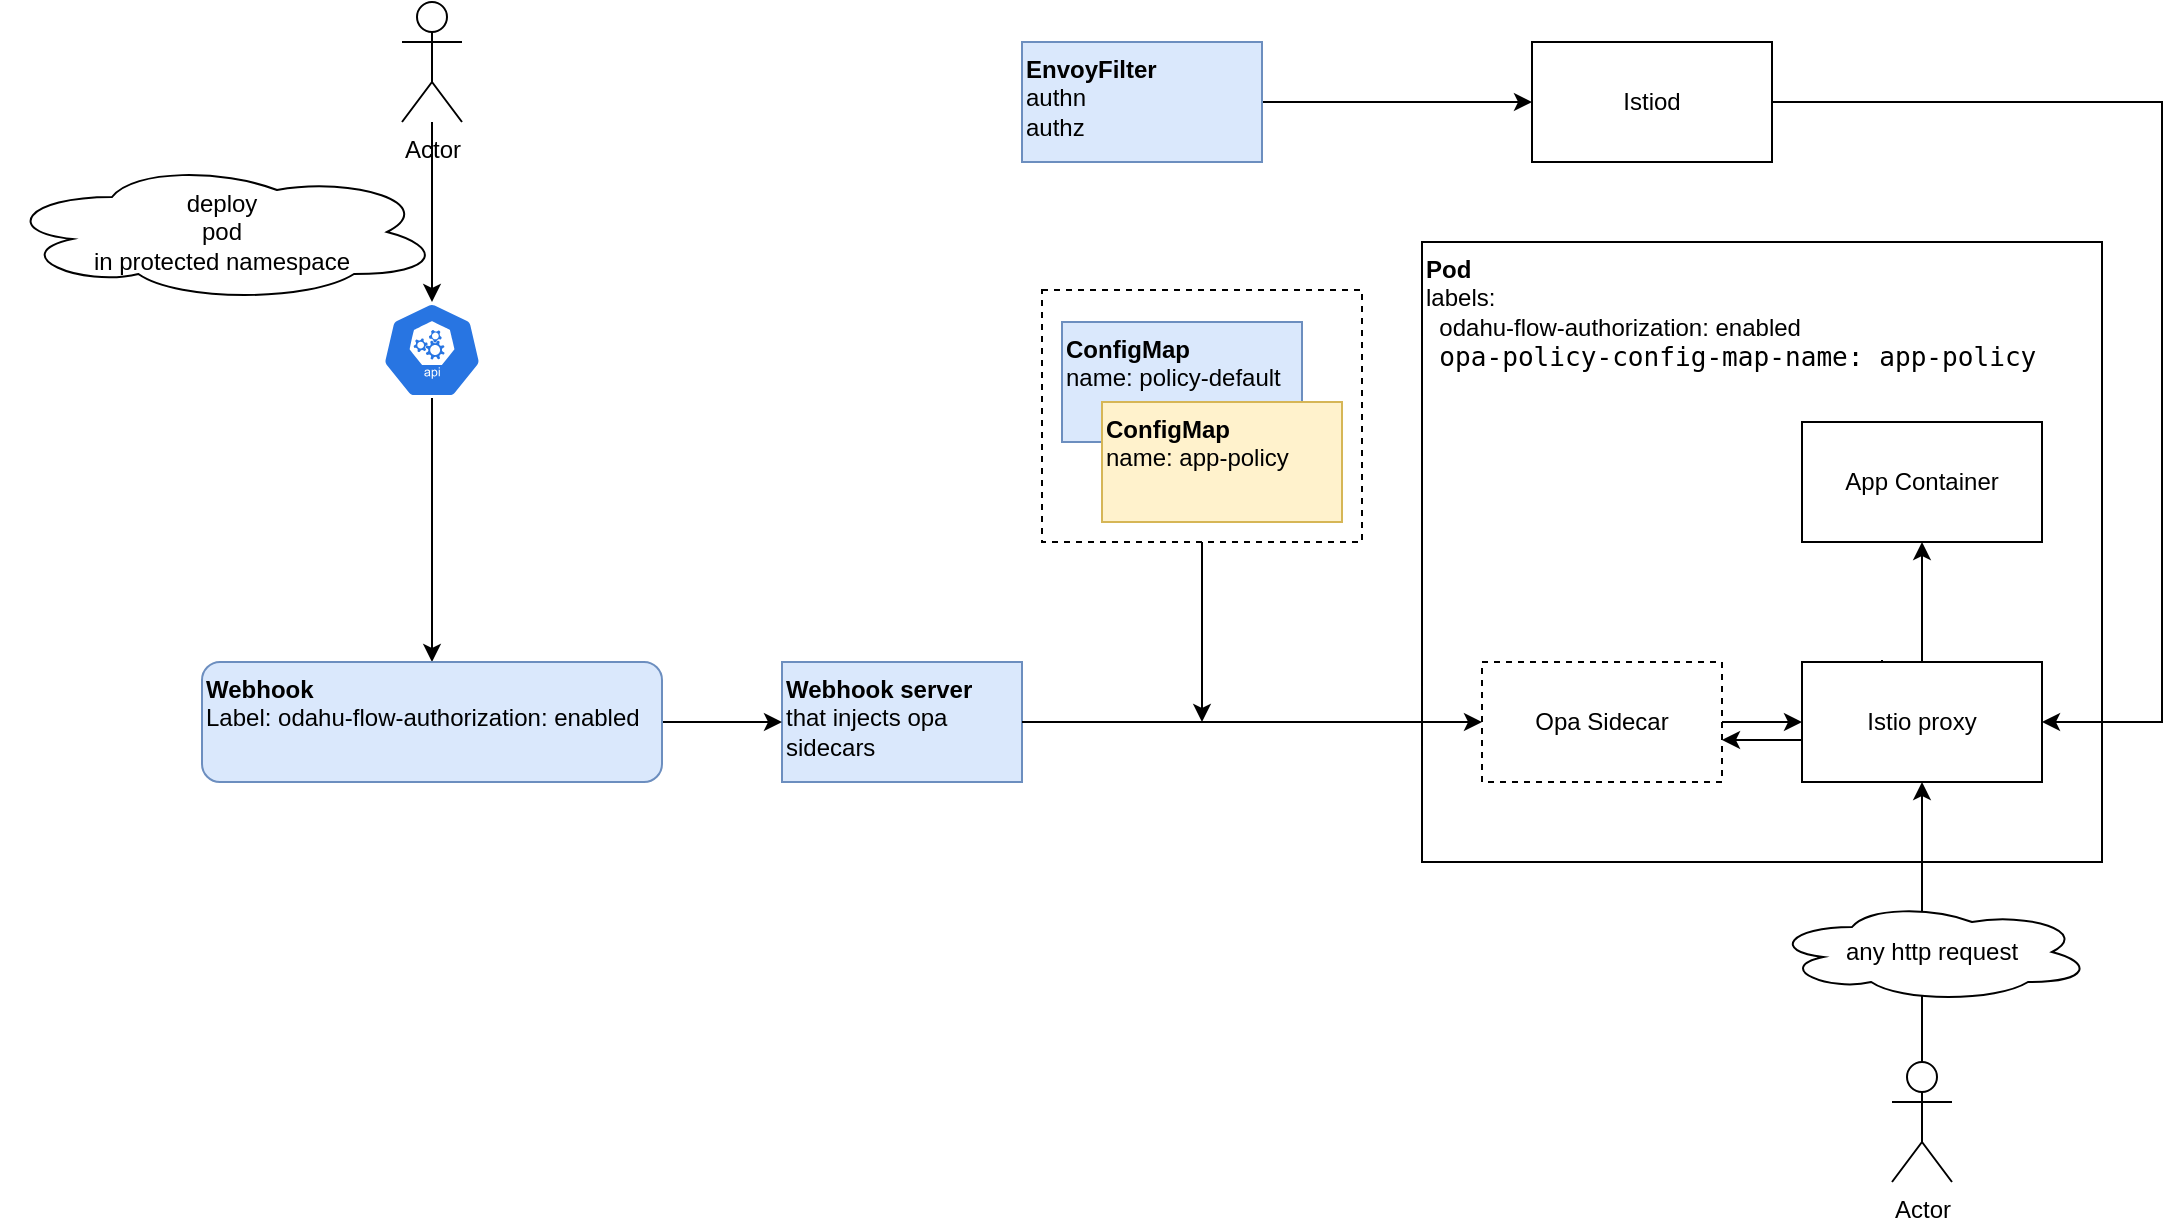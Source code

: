 <mxfile version="13.8.5" type="device"><diagram id="PAKIylsEG8q9MCfg26HX" name="Page-1"><mxGraphModel dx="946" dy="534" grid="1" gridSize="10" guides="1" tooltips="1" connect="1" arrows="1" fold="1" page="1" pageScale="1" pageWidth="1600" pageHeight="800" math="0" shadow="0"><root><mxCell id="0"/><mxCell id="1" parent="0"/><mxCell id="yuBh3rylu_EDBq3HueFl-49" style="edgeStyle=orthogonalEdgeStyle;rounded=0;orthogonalLoop=1;jettySize=auto;html=1;" parent="1" source="yuBh3rylu_EDBq3HueFl-48" edge="1"><mxGeometry relative="1" as="geometry"><mxPoint x="690" y="380" as="targetPoint"/></mxGeometry></mxCell><mxCell id="yuBh3rylu_EDBq3HueFl-48" value="" style="rounded=0;whiteSpace=wrap;html=1;align=left;dashed=1;" parent="1" vertex="1"><mxGeometry x="610" y="164" width="160" height="126" as="geometry"/></mxCell><mxCell id="yuBh3rylu_EDBq3HueFl-8" value="&lt;b&gt;Webhook server&lt;/b&gt;&lt;br&gt;that injects opa sidecars" style="rounded=0;whiteSpace=wrap;html=1;fillColor=#dae8fc;strokeColor=#6c8ebf;align=left;verticalAlign=top;" parent="1" vertex="1"><mxGeometry x="480" y="350" width="120" height="60" as="geometry"/></mxCell><mxCell id="yuBh3rylu_EDBq3HueFl-9" value="&lt;b&gt;Pod&lt;/b&gt;&lt;br&gt;labels: &lt;br&gt;&amp;nbsp; odahu-flow-authorization: enabled&lt;br&gt;&amp;nbsp;&amp;nbsp;&lt;span style=&quot;background-color: rgb(255 , 255 , 255) ; font-family: &amp;#34;jetbrains mono&amp;#34; , monospace ; font-size: 9.8pt&quot;&gt;opa-policy-config-map-name: app-policy&lt;/span&gt;" style="rounded=0;whiteSpace=wrap;html=1;verticalAlign=top;align=left;" parent="1" vertex="1"><mxGeometry x="800" y="140" width="340" height="310" as="geometry"/></mxCell><mxCell id="yuBh3rylu_EDBq3HueFl-10" value="App Container" style="rounded=0;whiteSpace=wrap;html=1;align=center;" parent="1" vertex="1"><mxGeometry x="990" y="230" width="120" height="60" as="geometry"/></mxCell><mxCell id="yuBh3rylu_EDBq3HueFl-39" style="edgeStyle=orthogonalEdgeStyle;rounded=0;orthogonalLoop=1;jettySize=auto;html=1;entryX=1;entryY=0.65;entryDx=0;entryDy=0;entryPerimeter=0;" parent="1" source="yuBh3rylu_EDBq3HueFl-11" target="yuBh3rylu_EDBq3HueFl-12" edge="1"><mxGeometry relative="1" as="geometry"><Array as="points"><mxPoint x="1030" y="349"/><mxPoint x="1030" y="349"/></Array></mxGeometry></mxCell><mxCell id="yuBh3rylu_EDBq3HueFl-44" style="edgeStyle=orthogonalEdgeStyle;rounded=0;orthogonalLoop=1;jettySize=auto;html=1;" parent="1" source="yuBh3rylu_EDBq3HueFl-11" target="yuBh3rylu_EDBq3HueFl-10" edge="1"><mxGeometry relative="1" as="geometry"/></mxCell><mxCell id="yuBh3rylu_EDBq3HueFl-11" value="Istio proxy" style="rounded=0;whiteSpace=wrap;html=1;align=center;" parent="1" vertex="1"><mxGeometry x="990" y="350" width="120" height="60" as="geometry"/></mxCell><mxCell id="yuBh3rylu_EDBq3HueFl-40" style="edgeStyle=orthogonalEdgeStyle;rounded=0;orthogonalLoop=1;jettySize=auto;html=1;" parent="1" source="yuBh3rylu_EDBq3HueFl-12" target="yuBh3rylu_EDBq3HueFl-11" edge="1"><mxGeometry relative="1" as="geometry"/></mxCell><mxCell id="yuBh3rylu_EDBq3HueFl-12" value="Opa Sidecar" style="rounded=0;whiteSpace=wrap;html=1;align=center;dashed=1;" parent="1" vertex="1"><mxGeometry x="830" y="350" width="120" height="60" as="geometry"/></mxCell><mxCell id="yuBh3rylu_EDBq3HueFl-16" style="edgeStyle=orthogonalEdgeStyle;rounded=0;orthogonalLoop=1;jettySize=auto;html=1;entryX=0.5;entryY=0;entryDx=0;entryDy=0;entryPerimeter=0;" parent="1" source="yuBh3rylu_EDBq3HueFl-13" target="yuBh3rylu_EDBq3HueFl-14" edge="1"><mxGeometry relative="1" as="geometry"/></mxCell><mxCell id="yuBh3rylu_EDBq3HueFl-13" value="Actor" style="shape=umlActor;verticalLabelPosition=bottom;verticalAlign=top;html=1;outlineConnect=0;align=center;" parent="1" vertex="1"><mxGeometry x="290" y="20" width="30" height="60" as="geometry"/></mxCell><mxCell id="yuBh3rylu_EDBq3HueFl-18" style="edgeStyle=orthogonalEdgeStyle;rounded=0;orthogonalLoop=1;jettySize=auto;html=1;" parent="1" source="yuBh3rylu_EDBq3HueFl-14" target="yuBh3rylu_EDBq3HueFl-17" edge="1"><mxGeometry relative="1" as="geometry"/></mxCell><mxCell id="yuBh3rylu_EDBq3HueFl-14" value="" style="html=1;dashed=0;whitespace=wrap;fillColor=#2875E2;strokeColor=#ffffff;points=[[0.005,0.63,0],[0.1,0.2,0],[0.9,0.2,0],[0.5,0,0],[0.995,0.63,0],[0.72,0.99,0],[0.5,1,0],[0.28,0.99,0]];shape=mxgraph.kubernetes.icon;prIcon=api;align=center;" parent="1" vertex="1"><mxGeometry x="280" y="170" width="50" height="48" as="geometry"/></mxCell><mxCell id="yuBh3rylu_EDBq3HueFl-27" style="edgeStyle=orthogonalEdgeStyle;rounded=0;orthogonalLoop=1;jettySize=auto;html=1;" parent="1" source="yuBh3rylu_EDBq3HueFl-17" target="yuBh3rylu_EDBq3HueFl-8" edge="1"><mxGeometry relative="1" as="geometry"/></mxCell><mxCell id="yuBh3rylu_EDBq3HueFl-17" value="&lt;b&gt;Webhook&lt;/b&gt;&lt;br&gt;Label: odahu-flow-authorization: enabled" style="rounded=1;whiteSpace=wrap;html=1;align=left;verticalAlign=top;fillColor=#dae8fc;strokeColor=#6c8ebf;" parent="1" vertex="1"><mxGeometry x="190" y="350" width="230" height="60" as="geometry"/></mxCell><mxCell id="yuBh3rylu_EDBq3HueFl-33" style="edgeStyle=orthogonalEdgeStyle;rounded=0;orthogonalLoop=1;jettySize=auto;html=1;entryX=0;entryY=0.5;entryDx=0;entryDy=0;" parent="1" source="yuBh3rylu_EDBq3HueFl-31" target="yuBh3rylu_EDBq3HueFl-32" edge="1"><mxGeometry relative="1" as="geometry"/></mxCell><mxCell id="yuBh3rylu_EDBq3HueFl-31" value="&lt;b&gt;EnvoyFilter&lt;/b&gt;&lt;br&gt;authn&lt;br&gt;authz" style="rounded=0;whiteSpace=wrap;html=1;fillColor=#dae8fc;strokeColor=#6c8ebf;align=left;verticalAlign=top;" parent="1" vertex="1"><mxGeometry x="600" y="40" width="120" height="60" as="geometry"/></mxCell><mxCell id="yuBh3rylu_EDBq3HueFl-34" style="edgeStyle=orthogonalEdgeStyle;rounded=0;orthogonalLoop=1;jettySize=auto;html=1;entryX=1;entryY=0.5;entryDx=0;entryDy=0;" parent="1" source="yuBh3rylu_EDBq3HueFl-32" target="yuBh3rylu_EDBq3HueFl-11" edge="1"><mxGeometry relative="1" as="geometry"><Array as="points"><mxPoint x="1170" y="70"/><mxPoint x="1170" y="380"/></Array></mxGeometry></mxCell><mxCell id="yuBh3rylu_EDBq3HueFl-32" value="Istiod" style="rounded=0;whiteSpace=wrap;html=1;align=center;" parent="1" vertex="1"><mxGeometry x="855" y="40" width="120" height="60" as="geometry"/></mxCell><mxCell id="yuBh3rylu_EDBq3HueFl-37" style="edgeStyle=orthogonalEdgeStyle;rounded=0;orthogonalLoop=1;jettySize=auto;html=1;" parent="1" source="yuBh3rylu_EDBq3HueFl-36" target="yuBh3rylu_EDBq3HueFl-11" edge="1"><mxGeometry relative="1" as="geometry"><Array as="points"><mxPoint x="1050" y="430"/><mxPoint x="1050" y="430"/></Array></mxGeometry></mxCell><mxCell id="yuBh3rylu_EDBq3HueFl-36" value="Actor" style="shape=umlActor;verticalLabelPosition=bottom;verticalAlign=top;html=1;outlineConnect=0;align=center;" parent="1" vertex="1"><mxGeometry x="1035" y="550" width="30" height="60" as="geometry"/></mxCell><mxCell id="yuBh3rylu_EDBq3HueFl-42" style="edgeStyle=orthogonalEdgeStyle;rounded=0;orthogonalLoop=1;jettySize=auto;html=1;" parent="1" source="yuBh3rylu_EDBq3HueFl-8" target="yuBh3rylu_EDBq3HueFl-12" edge="1"><mxGeometry relative="1" as="geometry"/></mxCell><mxCell id="yuBh3rylu_EDBq3HueFl-45" value="deploy&lt;br&gt;pod&lt;br&gt;in protected namespace" style="ellipse;shape=cloud;whiteSpace=wrap;html=1;align=center;" parent="1" vertex="1"><mxGeometry x="90" y="100" width="220" height="70" as="geometry"/></mxCell><mxCell id="yuBh3rylu_EDBq3HueFl-46" value="&lt;b&gt;ConfigMap&lt;br&gt;&lt;/b&gt;name: policy-default" style="rounded=0;whiteSpace=wrap;html=1;align=left;fillColor=#dae8fc;strokeColor=#6c8ebf;verticalAlign=top;" parent="1" vertex="1"><mxGeometry x="620" y="180" width="120" height="60" as="geometry"/></mxCell><mxCell id="yuBh3rylu_EDBq3HueFl-47" value="&lt;b&gt;ConfigMap&lt;br&gt;&lt;/b&gt;name: app-policy" style="rounded=0;whiteSpace=wrap;html=1;align=left;fillColor=#fff2cc;strokeColor=#d6b656;verticalAlign=top;" parent="1" vertex="1"><mxGeometry x="640" y="220" width="120" height="60" as="geometry"/></mxCell><mxCell id="bedr-LLASgtB63Y1ABcf-2" value="any http request" style="ellipse;shape=cloud;whiteSpace=wrap;html=1;" parent="1" vertex="1"><mxGeometry x="975" y="470" width="160" height="50" as="geometry"/></mxCell></root></mxGraphModel></diagram></mxfile>